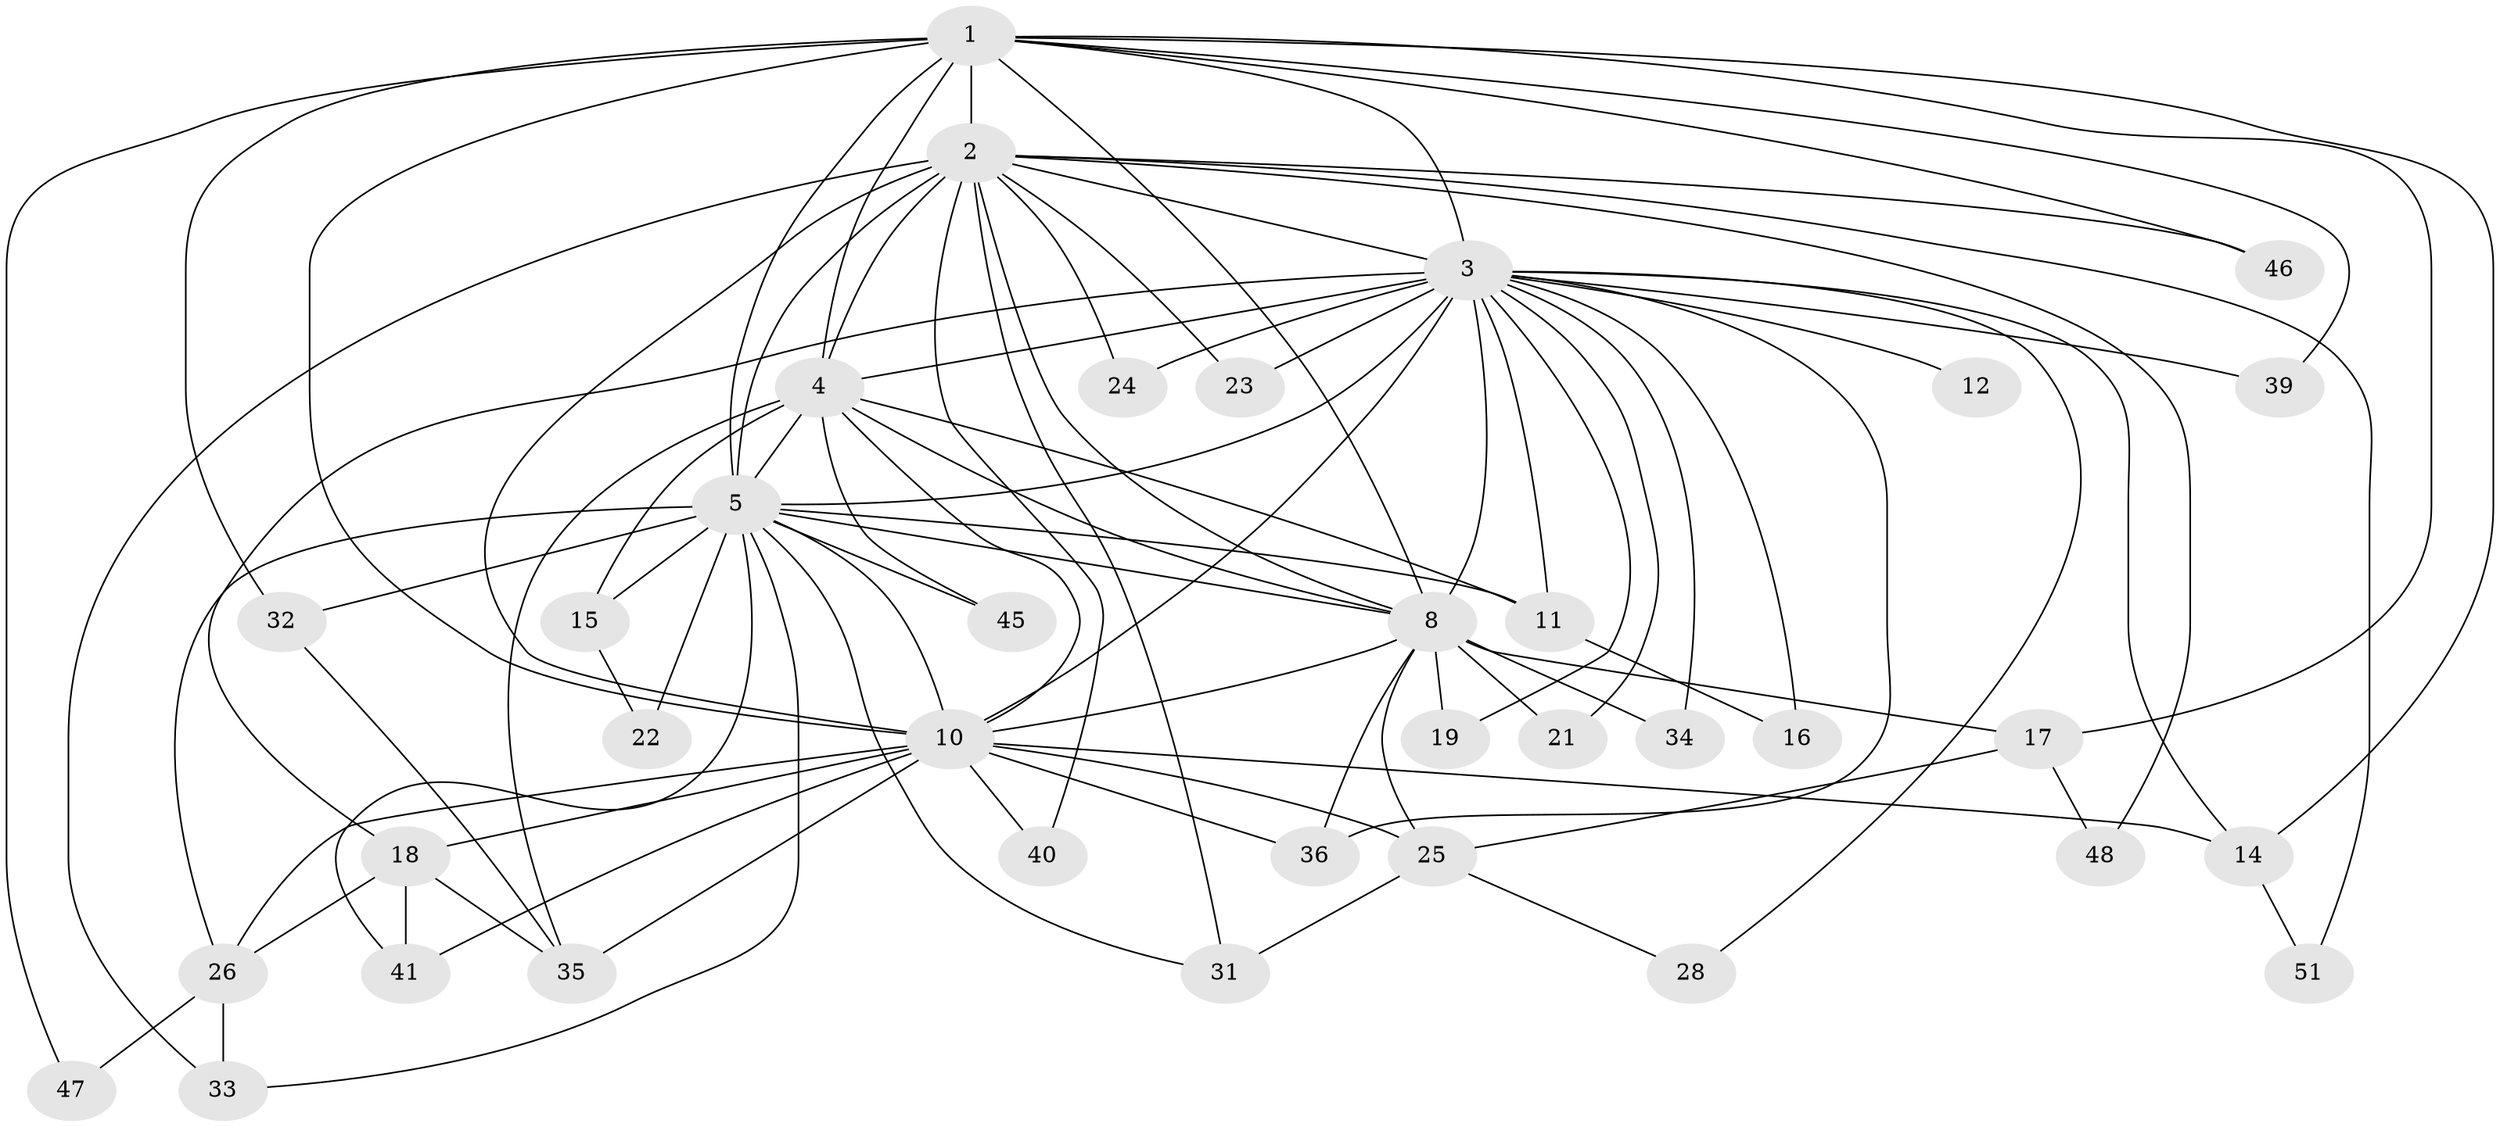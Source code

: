 // Generated by graph-tools (version 1.1) at 2025/23/03/03/25 07:23:45]
// undirected, 36 vertices, 88 edges
graph export_dot {
graph [start="1"]
  node [color=gray90,style=filled];
  1 [super="+38"];
  2 [super="+9"];
  3 [super="+6"];
  4 [super="+20"];
  5 [super="+7"];
  8 [super="+13"];
  10 [super="+44"];
  11 [super="+30"];
  12;
  14 [super="+52"];
  15;
  16;
  17;
  18 [super="+50"];
  19;
  21;
  22;
  23;
  24;
  25 [super="+27"];
  26 [super="+29"];
  28;
  31 [super="+43"];
  32;
  33 [super="+37"];
  34;
  35 [super="+42"];
  36 [super="+49"];
  39;
  40;
  41;
  45;
  46;
  47;
  48;
  51;
  1 -- 2 [weight=2];
  1 -- 3 [weight=2];
  1 -- 4;
  1 -- 5 [weight=3];
  1 -- 8;
  1 -- 10;
  1 -- 14;
  1 -- 17;
  1 -- 32;
  1 -- 39;
  1 -- 46;
  1 -- 47;
  2 -- 3 [weight=4];
  2 -- 4 [weight=3];
  2 -- 5 [weight=4];
  2 -- 8 [weight=2];
  2 -- 10 [weight=2];
  2 -- 24;
  2 -- 31;
  2 -- 48;
  2 -- 33;
  2 -- 40;
  2 -- 46;
  2 -- 51;
  2 -- 23;
  3 -- 4 [weight=2];
  3 -- 5 [weight=4];
  3 -- 8 [weight=3];
  3 -- 10 [weight=2];
  3 -- 11;
  3 -- 12 [weight=2];
  3 -- 16;
  3 -- 19;
  3 -- 39;
  3 -- 14;
  3 -- 18;
  3 -- 21;
  3 -- 23;
  3 -- 24;
  3 -- 28;
  3 -- 34;
  3 -- 36;
  4 -- 5 [weight=2];
  4 -- 8;
  4 -- 10;
  4 -- 15;
  4 -- 35;
  4 -- 45;
  4 -- 11;
  5 -- 8 [weight=2];
  5 -- 10 [weight=2];
  5 -- 11;
  5 -- 15;
  5 -- 31;
  5 -- 32;
  5 -- 33;
  5 -- 41;
  5 -- 26;
  5 -- 45;
  5 -- 22;
  8 -- 10;
  8 -- 17;
  8 -- 19;
  8 -- 21;
  8 -- 25;
  8 -- 34;
  8 -- 36;
  10 -- 18;
  10 -- 26;
  10 -- 36;
  10 -- 40;
  10 -- 41;
  10 -- 25;
  10 -- 35;
  10 -- 14;
  11 -- 16;
  14 -- 51;
  15 -- 22;
  17 -- 25;
  17 -- 48;
  18 -- 26;
  18 -- 35;
  18 -- 41;
  25 -- 28;
  25 -- 31;
  26 -- 47;
  26 -- 33;
  32 -- 35;
}
